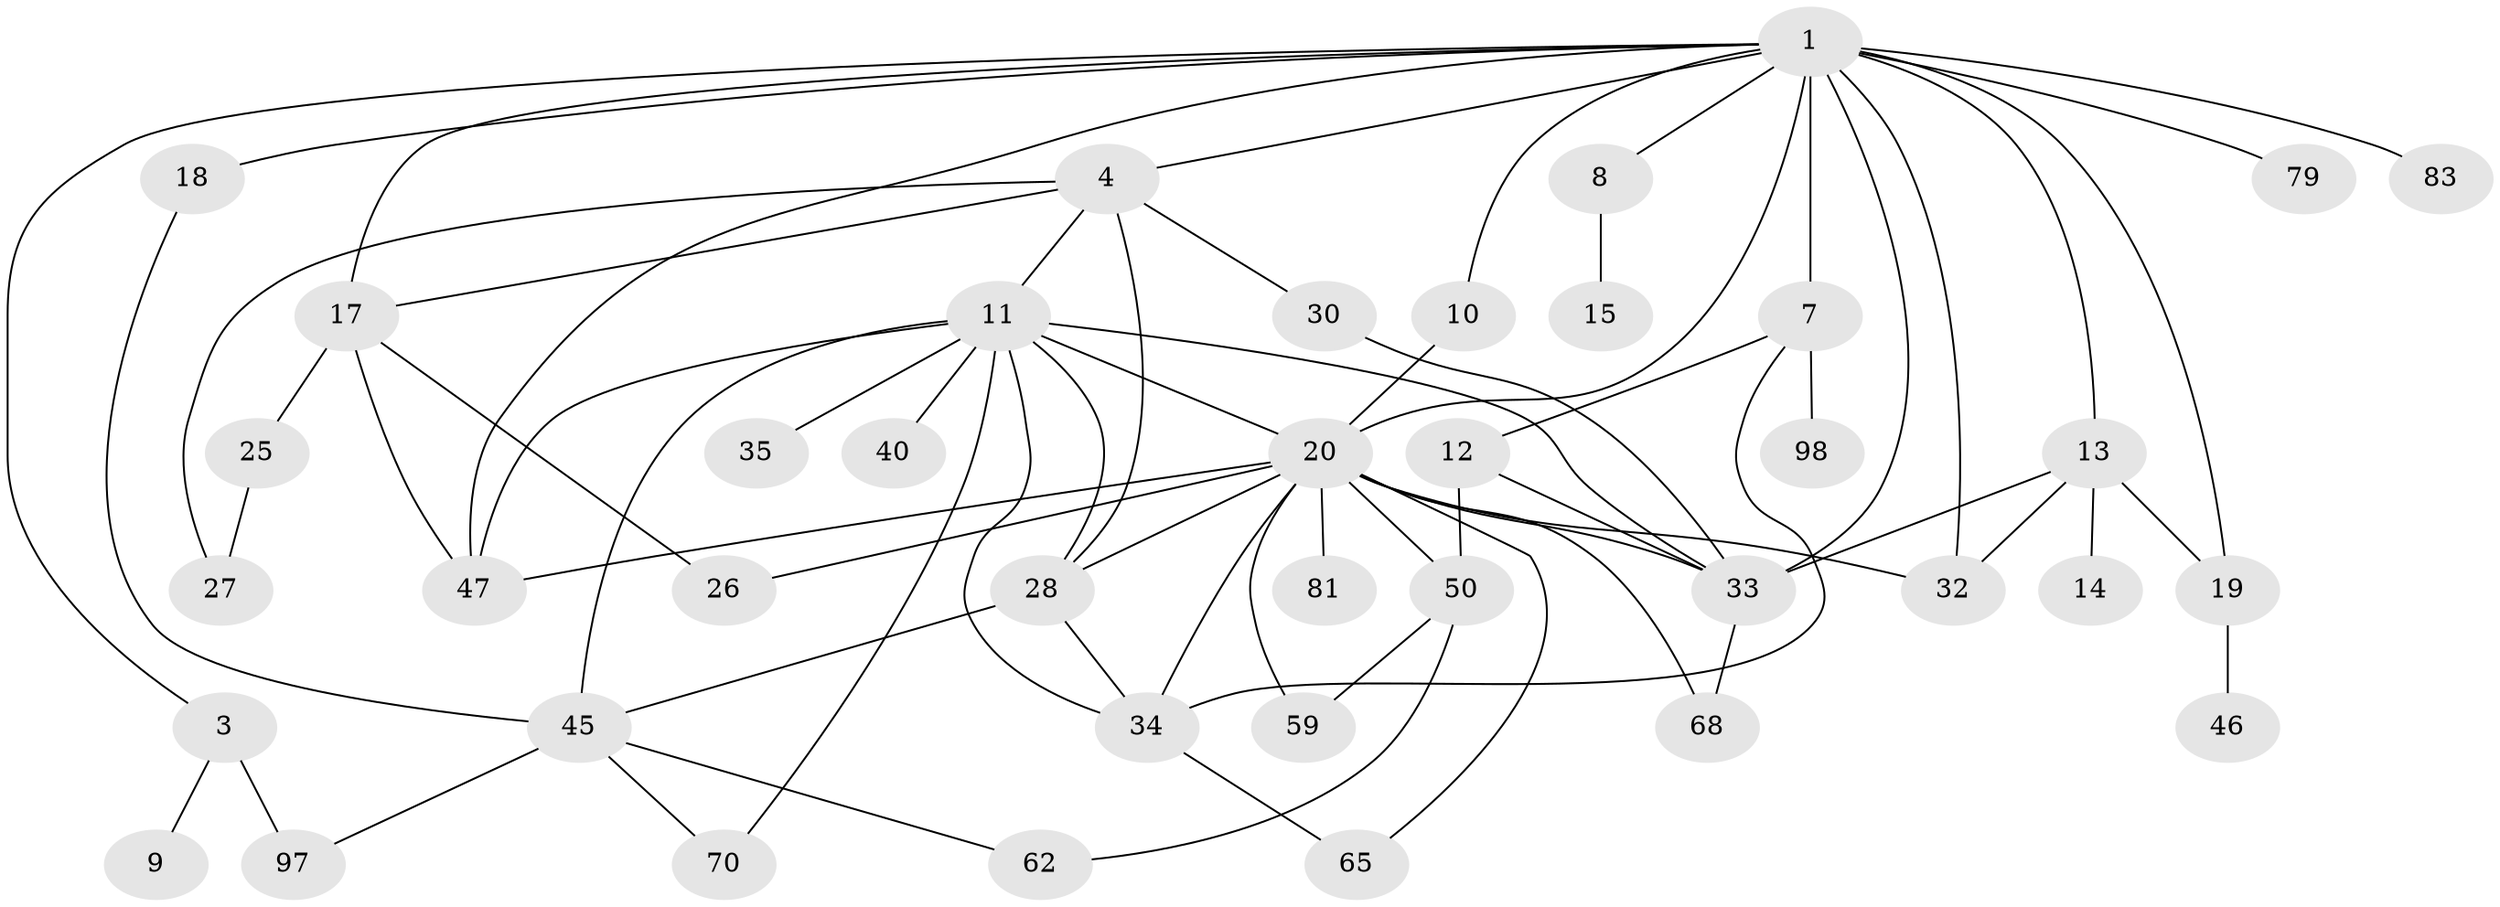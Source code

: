 // original degree distribution, {8: 0.01, 4: 0.13, 6: 0.05, 7: 0.05, 3: 0.13, 1: 0.28, 5: 0.06, 2: 0.29}
// Generated by graph-tools (version 1.1) at 2025/17/03/04/25 18:17:01]
// undirected, 40 vertices, 69 edges
graph export_dot {
graph [start="1"]
  node [color=gray90,style=filled];
  1 [super="+2+5"];
  3;
  4;
  7;
  8 [super="+75"];
  9;
  10 [super="+44+76"];
  11 [super="+24+16+21"];
  12 [super="+38+86+95"];
  13 [super="+52+29+87"];
  14 [super="+89"];
  15;
  17 [super="+74+63+39"];
  18;
  19 [super="+41"];
  20 [super="+67+51+22+77"];
  25 [super="+88"];
  26 [super="+60+90"];
  27 [super="+58+96"];
  28 [super="+36"];
  30 [super="+31"];
  32 [super="+53+69+93"];
  33 [super="+54"];
  34 [super="+56+71"];
  35;
  40;
  45 [super="+49+91"];
  46;
  47 [super="+78+57+92"];
  50 [super="+55"];
  59;
  62;
  65;
  68;
  70;
  79;
  81;
  83;
  97 [super="+99"];
  98;
  1 -- 3;
  1 -- 10;
  1 -- 33 [weight=2];
  1 -- 20;
  1 -- 32;
  1 -- 19 [weight=2];
  1 -- 4;
  1 -- 7;
  1 -- 8;
  1 -- 13;
  1 -- 79;
  1 -- 83;
  1 -- 18;
  1 -- 17;
  1 -- 47;
  3 -- 9;
  3 -- 97 [weight=2];
  4 -- 11;
  4 -- 27;
  4 -- 30;
  4 -- 28;
  4 -- 17;
  7 -- 12;
  7 -- 34;
  7 -- 98;
  8 -- 15;
  10 -- 20;
  11 -- 20;
  11 -- 33;
  11 -- 35;
  11 -- 40;
  11 -- 45 [weight=2];
  11 -- 34;
  11 -- 70;
  11 -- 28;
  11 -- 47;
  12 -- 50;
  12 -- 33;
  13 -- 14;
  13 -- 19;
  13 -- 33 [weight=4];
  13 -- 32;
  17 -- 25;
  17 -- 26;
  17 -- 47;
  18 -- 45;
  19 -- 46;
  20 -- 28;
  20 -- 47 [weight=3];
  20 -- 32 [weight=2];
  20 -- 65;
  20 -- 68;
  20 -- 81;
  20 -- 59;
  20 -- 33;
  20 -- 34;
  20 -- 26;
  20 -- 50 [weight=2];
  25 -- 27;
  28 -- 45;
  28 -- 34;
  30 -- 33;
  33 -- 68;
  34 -- 65;
  45 -- 62;
  45 -- 70;
  45 -- 97;
  50 -- 59;
  50 -- 62;
}
